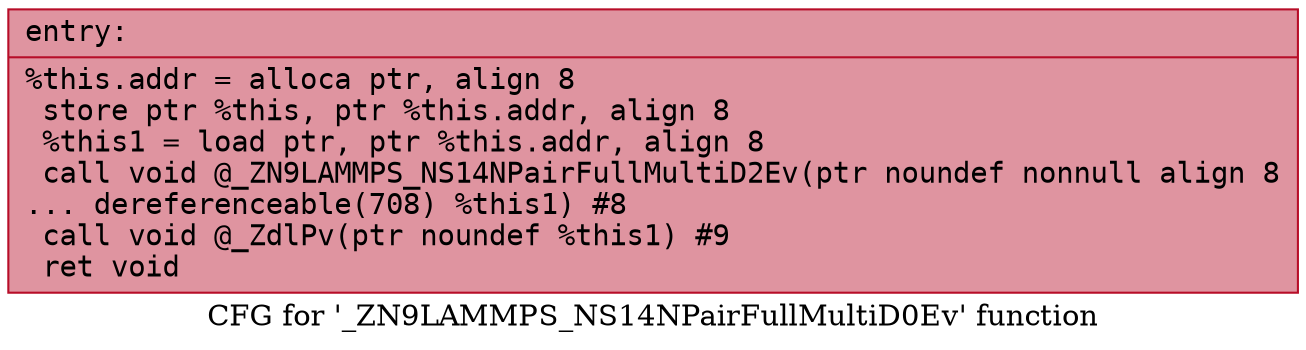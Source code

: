 digraph "CFG for '_ZN9LAMMPS_NS14NPairFullMultiD0Ev' function" {
	label="CFG for '_ZN9LAMMPS_NS14NPairFullMultiD0Ev' function";

	Node0x561f63893c20 [shape=record,color="#b70d28ff", style=filled, fillcolor="#b70d2870" fontname="Courier",label="{entry:\l|  %this.addr = alloca ptr, align 8\l  store ptr %this, ptr %this.addr, align 8\l  %this1 = load ptr, ptr %this.addr, align 8\l  call void @_ZN9LAMMPS_NS14NPairFullMultiD2Ev(ptr noundef nonnull align 8\l... dereferenceable(708) %this1) #8\l  call void @_ZdlPv(ptr noundef %this1) #9\l  ret void\l}"];
}
